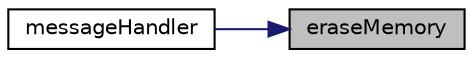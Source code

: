 digraph "eraseMemory"
{
 // LATEX_PDF_SIZE
  edge [fontname="Helvetica",fontsize="10",labelfontname="Helvetica",labelfontsize="10"];
  node [fontname="Helvetica",fontsize="10",shape=record];
  rankdir="RL";
  Node1 [label="eraseMemory",height=0.2,width=0.4,color="black", fillcolor="grey75", style="filled", fontcolor="black",tooltip=" "];
  Node1 -> Node2 [dir="back",color="midnightblue",fontsize="10",style="solid",fontname="Helvetica"];
  Node2 [label="messageHandler",height=0.2,width=0.4,color="black", fillcolor="white", style="filled",URL="$bootloader_8h.html#a0954d34b192341b6b3102a7f283e864b",tooltip=" "];
}
